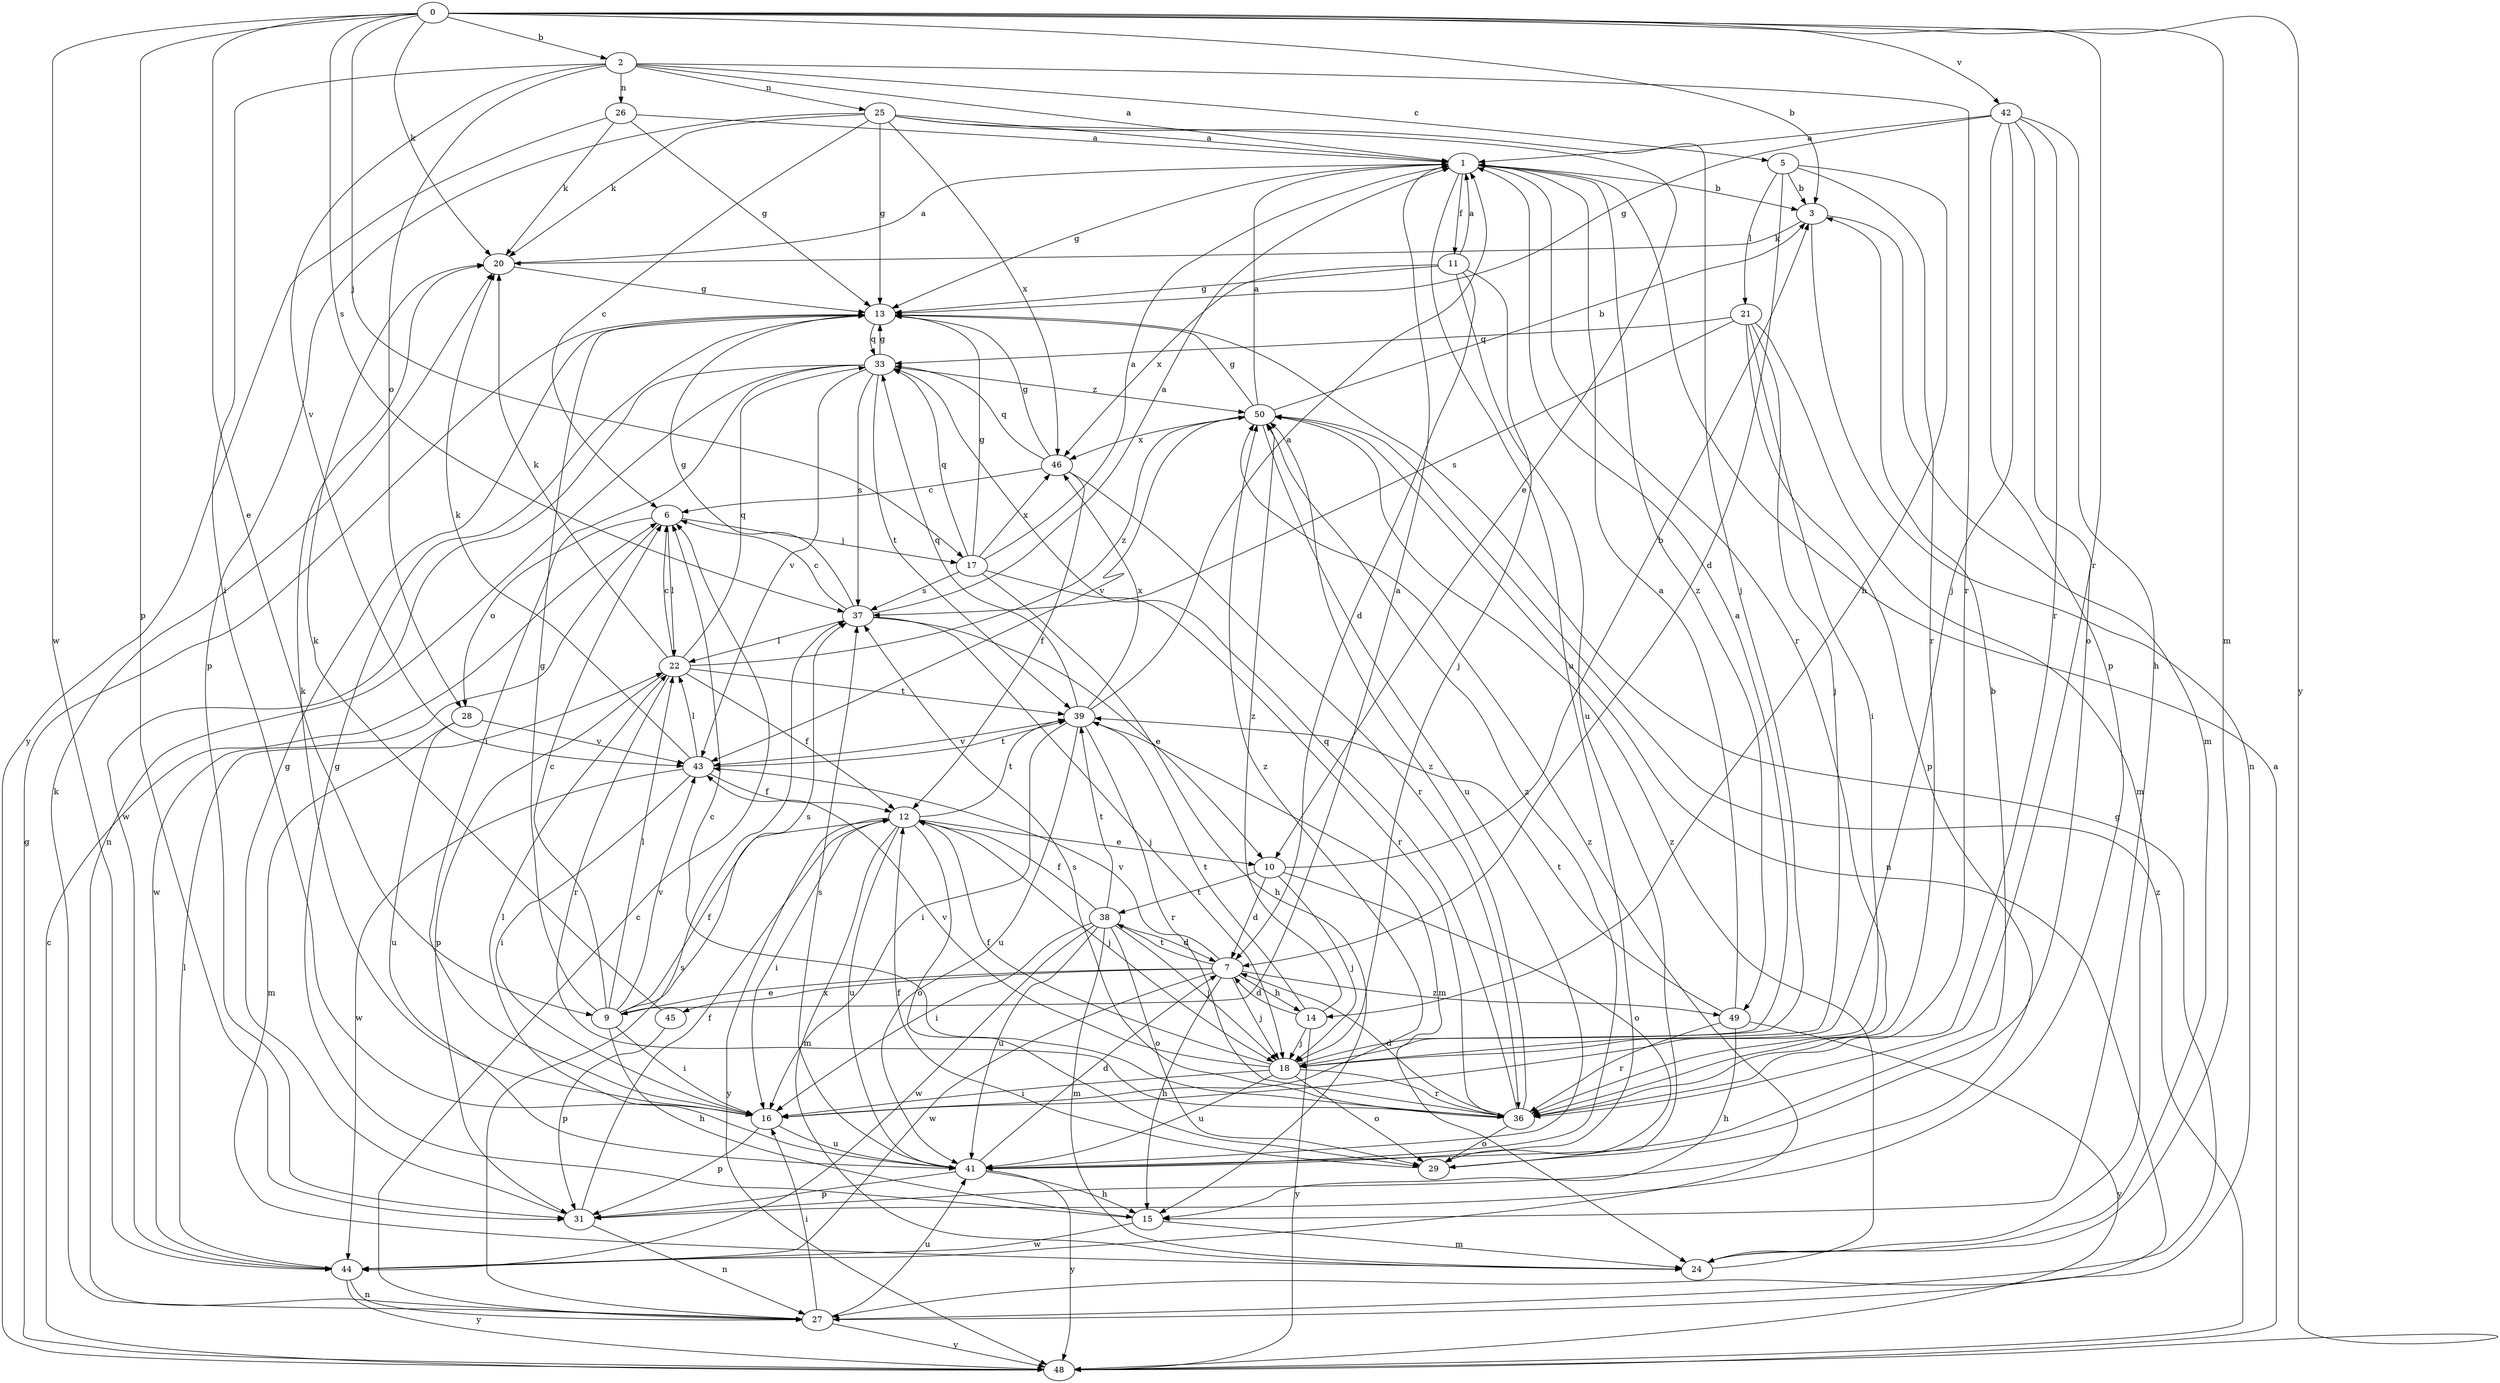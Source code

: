 strict digraph  {
0;
1;
2;
3;
5;
6;
7;
9;
10;
11;
12;
13;
14;
15;
16;
17;
18;
20;
21;
22;
24;
25;
26;
27;
28;
29;
31;
33;
36;
37;
38;
39;
41;
42;
43;
44;
45;
46;
48;
49;
50;
0 -> 2  [label=b];
0 -> 3  [label=b];
0 -> 9  [label=e];
0 -> 17  [label=j];
0 -> 20  [label=k];
0 -> 24  [label=m];
0 -> 31  [label=p];
0 -> 36  [label=r];
0 -> 37  [label=s];
0 -> 42  [label=v];
0 -> 44  [label=w];
0 -> 48  [label=y];
1 -> 3  [label=b];
1 -> 11  [label=f];
1 -> 13  [label=g];
1 -> 36  [label=r];
1 -> 41  [label=u];
1 -> 49  [label=z];
2 -> 1  [label=a];
2 -> 5  [label=c];
2 -> 16  [label=i];
2 -> 25  [label=n];
2 -> 26  [label=n];
2 -> 28  [label=o];
2 -> 36  [label=r];
2 -> 43  [label=v];
3 -> 20  [label=k];
3 -> 24  [label=m];
3 -> 27  [label=n];
5 -> 3  [label=b];
5 -> 7  [label=d];
5 -> 14  [label=h];
5 -> 21  [label=l];
5 -> 36  [label=r];
6 -> 17  [label=j];
6 -> 22  [label=l];
6 -> 28  [label=o];
6 -> 44  [label=w];
7 -> 9  [label=e];
7 -> 14  [label=h];
7 -> 15  [label=h];
7 -> 18  [label=j];
7 -> 38  [label=t];
7 -> 43  [label=v];
7 -> 44  [label=w];
7 -> 45  [label=x];
7 -> 49  [label=z];
9 -> 1  [label=a];
9 -> 6  [label=c];
9 -> 12  [label=f];
9 -> 13  [label=g];
9 -> 15  [label=h];
9 -> 16  [label=i];
9 -> 22  [label=l];
9 -> 37  [label=s];
9 -> 43  [label=v];
10 -> 3  [label=b];
10 -> 7  [label=d];
10 -> 18  [label=j];
10 -> 29  [label=o];
10 -> 38  [label=t];
11 -> 1  [label=a];
11 -> 7  [label=d];
11 -> 13  [label=g];
11 -> 18  [label=j];
11 -> 41  [label=u];
11 -> 46  [label=x];
12 -> 10  [label=e];
12 -> 16  [label=i];
12 -> 18  [label=j];
12 -> 24  [label=m];
12 -> 29  [label=o];
12 -> 39  [label=t];
12 -> 41  [label=u];
12 -> 48  [label=y];
13 -> 33  [label=q];
14 -> 7  [label=d];
14 -> 18  [label=j];
14 -> 39  [label=t];
14 -> 48  [label=y];
14 -> 50  [label=z];
15 -> 13  [label=g];
15 -> 24  [label=m];
15 -> 44  [label=w];
16 -> 20  [label=k];
16 -> 31  [label=p];
16 -> 41  [label=u];
16 -> 50  [label=z];
17 -> 1  [label=a];
17 -> 13  [label=g];
17 -> 15  [label=h];
17 -> 33  [label=q];
17 -> 36  [label=r];
17 -> 37  [label=s];
17 -> 46  [label=x];
18 -> 1  [label=a];
18 -> 12  [label=f];
18 -> 16  [label=i];
18 -> 29  [label=o];
18 -> 36  [label=r];
18 -> 41  [label=u];
18 -> 43  [label=v];
20 -> 1  [label=a];
20 -> 13  [label=g];
21 -> 16  [label=i];
21 -> 18  [label=j];
21 -> 24  [label=m];
21 -> 31  [label=p];
21 -> 33  [label=q];
21 -> 37  [label=s];
22 -> 6  [label=c];
22 -> 12  [label=f];
22 -> 20  [label=k];
22 -> 31  [label=p];
22 -> 33  [label=q];
22 -> 36  [label=r];
22 -> 39  [label=t];
22 -> 50  [label=z];
24 -> 50  [label=z];
25 -> 1  [label=a];
25 -> 6  [label=c];
25 -> 10  [label=e];
25 -> 13  [label=g];
25 -> 18  [label=j];
25 -> 20  [label=k];
25 -> 31  [label=p];
25 -> 46  [label=x];
26 -> 1  [label=a];
26 -> 13  [label=g];
26 -> 20  [label=k];
26 -> 48  [label=y];
27 -> 6  [label=c];
27 -> 13  [label=g];
27 -> 16  [label=i];
27 -> 20  [label=k];
27 -> 37  [label=s];
27 -> 41  [label=u];
27 -> 48  [label=y];
28 -> 24  [label=m];
28 -> 41  [label=u];
28 -> 43  [label=v];
29 -> 3  [label=b];
29 -> 12  [label=f];
31 -> 12  [label=f];
31 -> 13  [label=g];
31 -> 27  [label=n];
33 -> 13  [label=g];
33 -> 16  [label=i];
33 -> 27  [label=n];
33 -> 37  [label=s];
33 -> 39  [label=t];
33 -> 43  [label=v];
33 -> 44  [label=w];
33 -> 50  [label=z];
36 -> 6  [label=c];
36 -> 7  [label=d];
36 -> 29  [label=o];
36 -> 33  [label=q];
36 -> 37  [label=s];
36 -> 50  [label=z];
37 -> 1  [label=a];
37 -> 6  [label=c];
37 -> 10  [label=e];
37 -> 13  [label=g];
37 -> 18  [label=j];
37 -> 22  [label=l];
38 -> 7  [label=d];
38 -> 12  [label=f];
38 -> 16  [label=i];
38 -> 18  [label=j];
38 -> 24  [label=m];
38 -> 29  [label=o];
38 -> 39  [label=t];
38 -> 41  [label=u];
38 -> 44  [label=w];
39 -> 1  [label=a];
39 -> 16  [label=i];
39 -> 24  [label=m];
39 -> 33  [label=q];
39 -> 36  [label=r];
39 -> 41  [label=u];
39 -> 43  [label=v];
39 -> 46  [label=x];
41 -> 7  [label=d];
41 -> 15  [label=h];
41 -> 22  [label=l];
41 -> 31  [label=p];
41 -> 37  [label=s];
41 -> 48  [label=y];
41 -> 50  [label=z];
42 -> 1  [label=a];
42 -> 13  [label=g];
42 -> 15  [label=h];
42 -> 18  [label=j];
42 -> 29  [label=o];
42 -> 31  [label=p];
42 -> 36  [label=r];
43 -> 12  [label=f];
43 -> 16  [label=i];
43 -> 20  [label=k];
43 -> 22  [label=l];
43 -> 39  [label=t];
43 -> 44  [label=w];
44 -> 22  [label=l];
44 -> 27  [label=n];
44 -> 48  [label=y];
44 -> 50  [label=z];
45 -> 20  [label=k];
45 -> 31  [label=p];
46 -> 6  [label=c];
46 -> 12  [label=f];
46 -> 13  [label=g];
46 -> 33  [label=q];
46 -> 36  [label=r];
48 -> 1  [label=a];
48 -> 6  [label=c];
48 -> 13  [label=g];
48 -> 50  [label=z];
49 -> 1  [label=a];
49 -> 15  [label=h];
49 -> 36  [label=r];
49 -> 39  [label=t];
49 -> 48  [label=y];
50 -> 1  [label=a];
50 -> 3  [label=b];
50 -> 13  [label=g];
50 -> 27  [label=n];
50 -> 41  [label=u];
50 -> 43  [label=v];
50 -> 46  [label=x];
}
